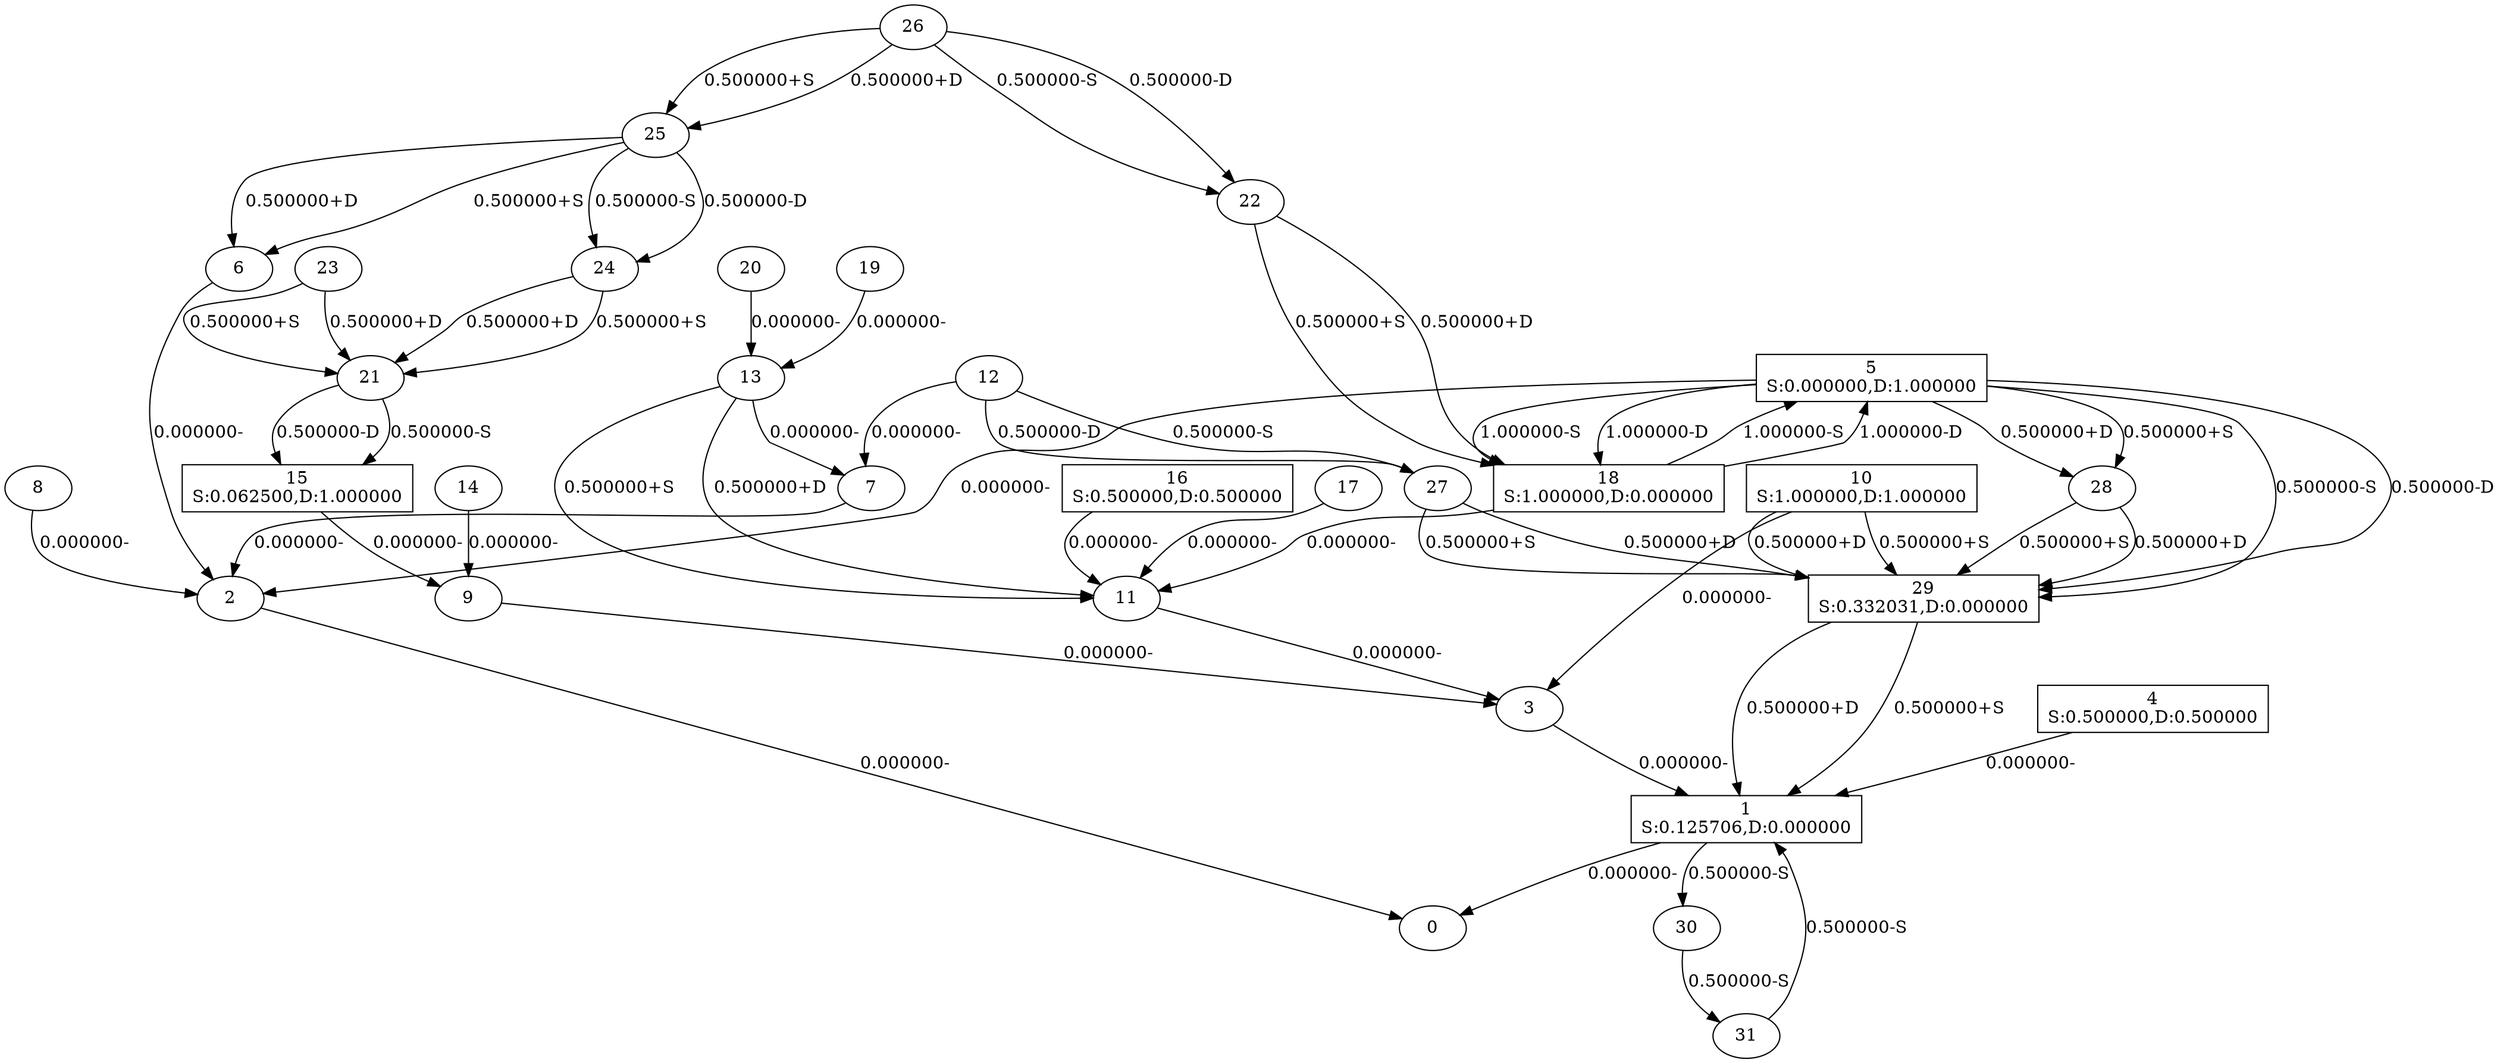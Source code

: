 digraph nfrgraph {
"0" [label="0"]
"1" [label="1\nS:0.125706,D:0.000000",shape=box]
"2" [label="2"]
"3" [label="3"]
"4" [label="4\nS:0.500000,D:0.500000",shape=box]
"5" [label="5\nS:0.000000,D:1.000000",shape=box]
"6" [label="6"]
"7" [label="7"]
"8" [label="8"]
"9" [label="9"]
"10" [label="10\nS:1.000000,D:1.000000",shape=box]
"11" [label="11"]
"12" [label="12"]
"13" [label="13"]
"14" [label="14"]
"15" [label="15\nS:0.062500,D:1.000000",shape=box]
"16" [label="16\nS:0.500000,D:0.500000",shape=box]
"17" [label="17"]
"18" [label="18\nS:1.000000,D:0.000000",shape=box]
"19" [label="19"]
"20" [label="20"]
"21" [label="21"]
"22" [label="22"]
"23" [label="23"]
"24" [label="24"]
"25" [label="25"]
"26" [label="26"]
"27" [label="27"]
"28" [label="28"]
"29" [label="29\nS:0.332031,D:0.000000",shape=box]
"30" [label="30"]
"31" [label="31"]
"1" -> "0" [label="0.000000-"];
"2" -> "0" [label="0.000000-"];
"3" -> "1" [label="0.000000-"];
"4" -> "1" [label="0.000000-"];
"29" -> "1" [label="0.500000+S"];
"29" -> "1" [label="0.500000+D"];
"5" -> "2" [label="0.000000-"];
"6" -> "2" [label="0.000000-"];
"7" -> "2" [label="0.000000-"];
"8" -> "2" [label="0.000000-"];
"9" -> "3" [label="0.000000-"];
"10" -> "3" [label="0.000000-"];
"11" -> "3" [label="0.000000-"];
"18" -> "5" [label="1.000000-S"];
"18" -> "5" [label="1.000000-D"];
"25" -> "6" [label="0.500000+S"];
"25" -> "6" [label="0.500000+D"];
"12" -> "7" [label="0.000000-"];
"13" -> "7" [label="0.000000-"];
"14" -> "9" [label="0.000000-"];
"15" -> "9" [label="0.000000-"];
"16" -> "11" [label="0.000000-"];
"17" -> "11" [label="0.000000-"];
"18" -> "11" [label="0.000000-"];
"13" -> "11" [label="0.500000+S"];
"13" -> "11" [label="0.500000+D"];
"19" -> "13" [label="0.000000-"];
"20" -> "13" [label="0.000000-"];
"21" -> "15" [label="0.500000-S"];
"21" -> "15" [label="0.500000-D"];
"5" -> "18" [label="1.000000-S"];
"5" -> "18" [label="1.000000-D"];
"22" -> "18" [label="0.500000+S"];
"22" -> "18" [label="0.500000+D"];
"23" -> "21" [label="0.500000+S"];
"23" -> "21" [label="0.500000+D"];
"24" -> "21" [label="0.500000+S"];
"24" -> "21" [label="0.500000+D"];
"26" -> "22" [label="0.500000-S"];
"26" -> "22" [label="0.500000-D"];
"25" -> "24" [label="0.500000-S"];
"25" -> "24" [label="0.500000-D"];
"26" -> "25" [label="0.500000+S"];
"26" -> "25" [label="0.500000+D"];
"12" -> "27" [label="0.500000-S"];
"12" -> "27" [label="0.500000-D"];
"5" -> "28" [label="0.500000+S"];
"5" -> "28" [label="0.500000+D"];
"10" -> "29" [label="0.500000+S"];
"10" -> "29" [label="0.500000+D"];
"5" -> "29" [label="0.500000-S"];
"5" -> "29" [label="0.500000-D"];
"27" -> "29" [label="0.500000+S"];
"27" -> "29" [label="0.500000+D"];
"28" -> "29" [label="0.500000+S"];
"28" -> "29" [label="0.500000+D"];
"31" -> "1" [label="0.500000-S"];
"30" -> "31" [label="0.500000-S"];
"1" -> "30" [label="0.500000-S"];
}
